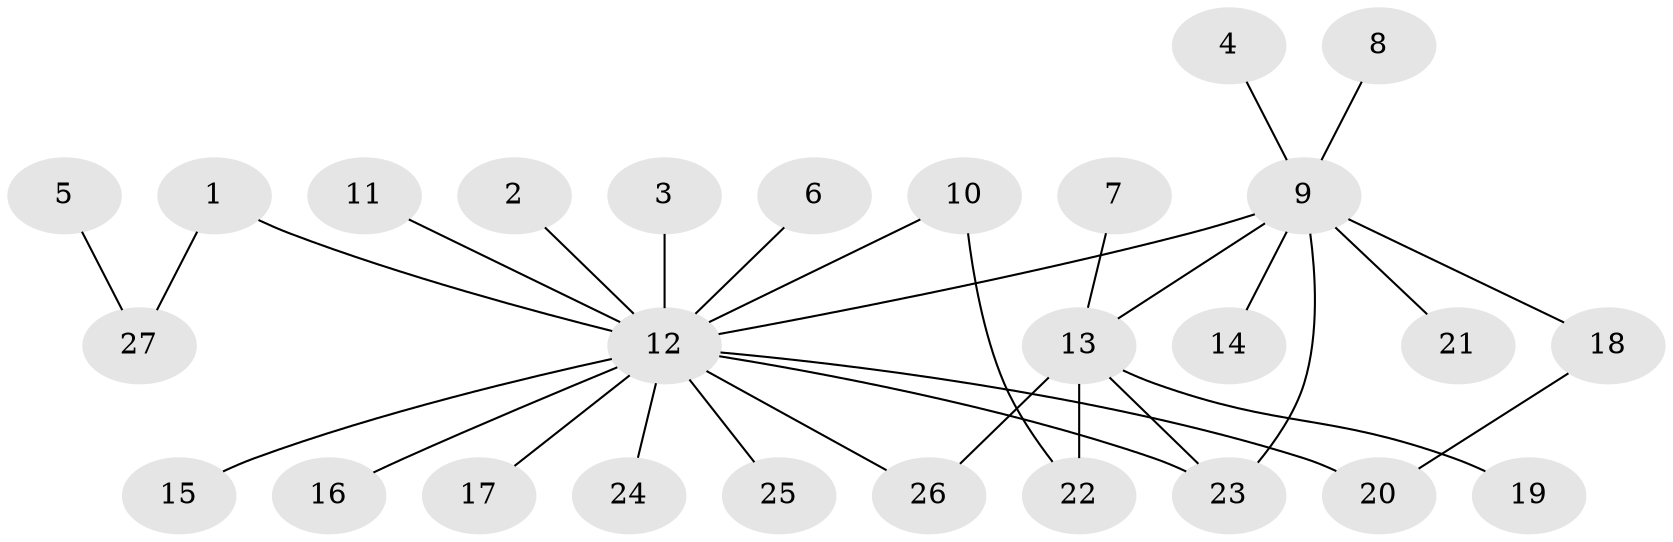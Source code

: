 // original degree distribution, {3: 0.09433962264150944, 17: 0.018867924528301886, 2: 0.20754716981132076, 1: 0.5849056603773585, 4: 0.05660377358490566, 12: 0.018867924528301886, 9: 0.018867924528301886}
// Generated by graph-tools (version 1.1) at 2025/36/03/04/25 23:36:42]
// undirected, 27 vertices, 31 edges
graph export_dot {
  node [color=gray90,style=filled];
  1;
  2;
  3;
  4;
  5;
  6;
  7;
  8;
  9;
  10;
  11;
  12;
  13;
  14;
  15;
  16;
  17;
  18;
  19;
  20;
  21;
  22;
  23;
  24;
  25;
  26;
  27;
  1 -- 12 [weight=1.0];
  1 -- 27 [weight=1.0];
  2 -- 12 [weight=1.0];
  3 -- 12 [weight=1.0];
  4 -- 9 [weight=1.0];
  5 -- 27 [weight=1.0];
  6 -- 12 [weight=1.0];
  7 -- 13 [weight=1.0];
  8 -- 9 [weight=1.0];
  9 -- 12 [weight=1.0];
  9 -- 13 [weight=1.0];
  9 -- 14 [weight=1.0];
  9 -- 18 [weight=1.0];
  9 -- 21 [weight=1.0];
  9 -- 23 [weight=1.0];
  10 -- 12 [weight=1.0];
  10 -- 22 [weight=1.0];
  11 -- 12 [weight=1.0];
  12 -- 15 [weight=1.0];
  12 -- 16 [weight=1.0];
  12 -- 17 [weight=1.0];
  12 -- 20 [weight=1.0];
  12 -- 23 [weight=1.0];
  12 -- 24 [weight=1.0];
  12 -- 25 [weight=1.0];
  12 -- 26 [weight=1.0];
  13 -- 19 [weight=1.0];
  13 -- 22 [weight=1.0];
  13 -- 23 [weight=1.0];
  13 -- 26 [weight=1.0];
  18 -- 20 [weight=1.0];
}
